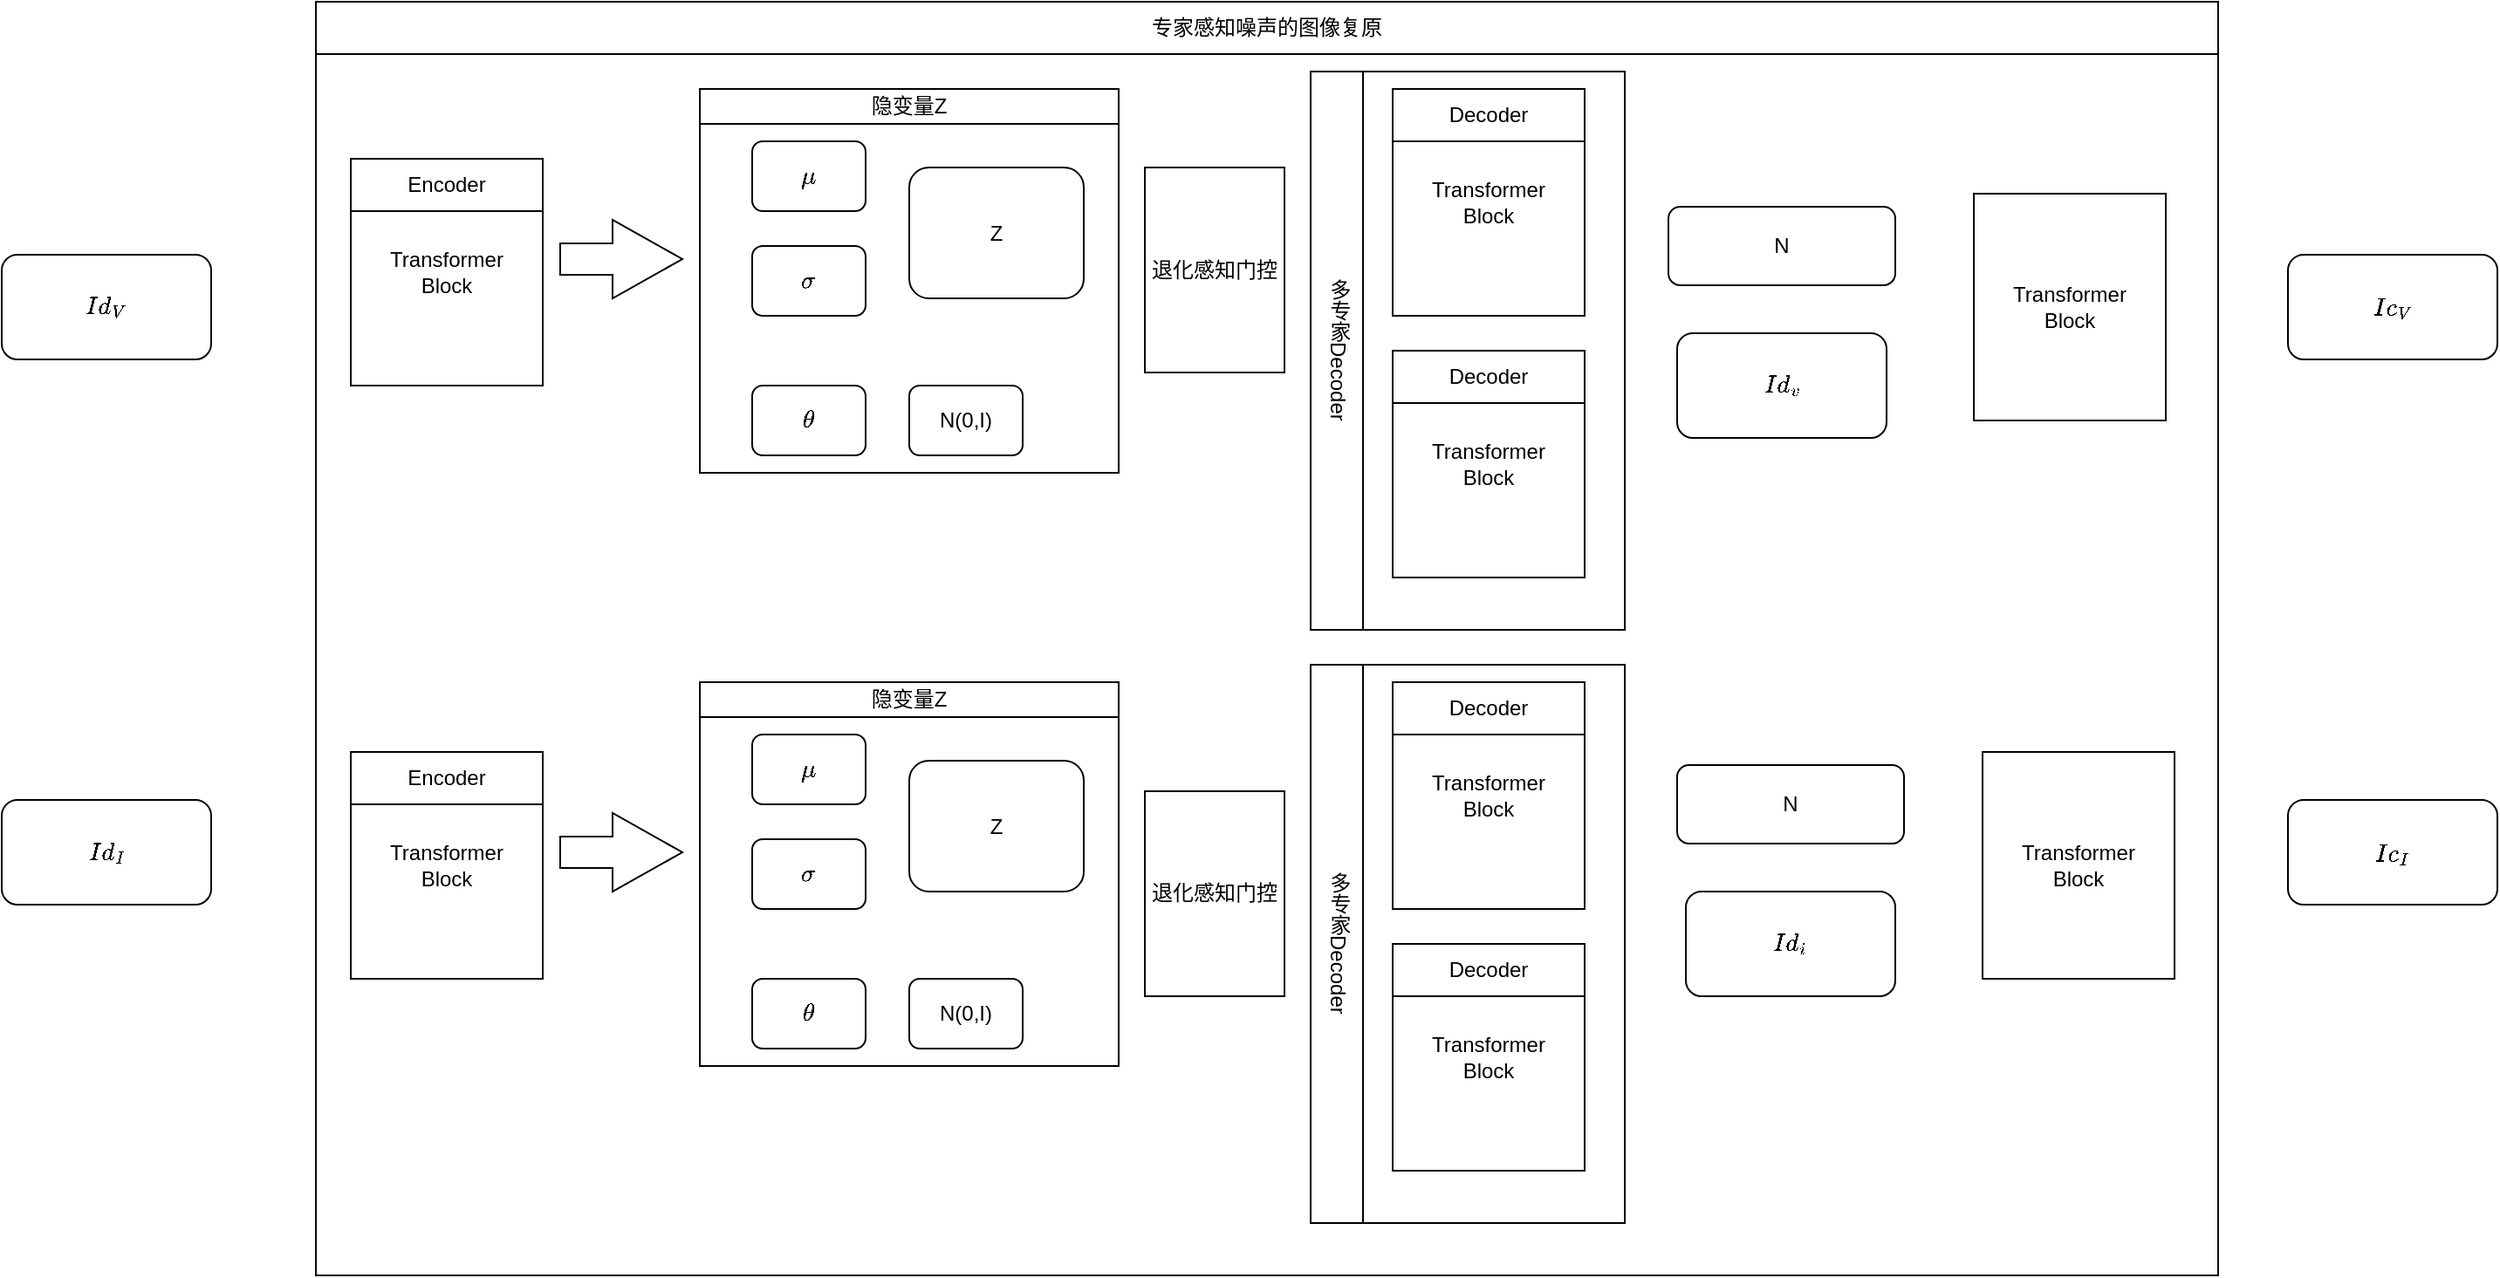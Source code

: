 <mxfile version="28.1.1">
  <diagram name="第 1 页" id="RGmQroDqB4q25eG4RAZ-">
    <mxGraphModel dx="1678" dy="874" grid="1" gridSize="10" guides="1" tooltips="1" connect="1" arrows="1" fold="1" page="1" pageScale="1" pageWidth="827" pageHeight="1169" math="1" shadow="0">
      <root>
        <mxCell id="0" />
        <mxCell id="1" parent="0" />
        <mxCell id="-YEli1nWcmMKRqae06TI-6" value="$$Id_V$$" style="rounded=1;whiteSpace=wrap;html=1;" vertex="1" parent="1">
          <mxGeometry x="30" y="145" width="120" height="60" as="geometry" />
        </mxCell>
        <mxCell id="-YEli1nWcmMKRqae06TI-7" value="$$Id_I$$" style="rounded=1;whiteSpace=wrap;html=1;" vertex="1" parent="1">
          <mxGeometry x="30" y="457.5" width="120" height="60" as="geometry" />
        </mxCell>
        <mxCell id="-YEli1nWcmMKRqae06TI-8" value="" style="rounded=0;whiteSpace=wrap;html=1;" vertex="1" parent="1">
          <mxGeometry x="210" width="1090" height="730" as="geometry" />
        </mxCell>
        <mxCell id="-YEli1nWcmMKRqae06TI-9" value="专家感知噪声的图像复原" style="rounded=0;whiteSpace=wrap;html=1;" vertex="1" parent="1">
          <mxGeometry x="210" width="1090" height="30" as="geometry" />
        </mxCell>
        <mxCell id="-YEli1nWcmMKRqae06TI-10" value="Transformer&lt;br&gt;Block" style="rounded=0;whiteSpace=wrap;html=1;" vertex="1" parent="1">
          <mxGeometry x="230" y="90" width="110" height="130" as="geometry" />
        </mxCell>
        <mxCell id="-YEli1nWcmMKRqae06TI-11" value="Encoder" style="rounded=0;whiteSpace=wrap;html=1;" vertex="1" parent="1">
          <mxGeometry x="230" y="90" width="110" height="30" as="geometry" />
        </mxCell>
        <mxCell id="-YEli1nWcmMKRqae06TI-29" value="" style="rounded=0;whiteSpace=wrap;html=1;" vertex="1" parent="1">
          <mxGeometry x="430" y="50" width="240" height="220" as="geometry" />
        </mxCell>
        <mxCell id="-YEli1nWcmMKRqae06TI-14" value="Z" style="rounded=1;whiteSpace=wrap;html=1;" vertex="1" parent="1">
          <mxGeometry x="550" y="95" width="100" height="75" as="geometry" />
        </mxCell>
        <mxCell id="-YEli1nWcmMKRqae06TI-15" value="$$\mu$$" style="rounded=1;whiteSpace=wrap;html=1;" vertex="1" parent="1">
          <mxGeometry x="460" y="80" width="65" height="40" as="geometry" />
        </mxCell>
        <mxCell id="-YEli1nWcmMKRqae06TI-16" value="$$\sigma$$" style="rounded=1;whiteSpace=wrap;html=1;" vertex="1" parent="1">
          <mxGeometry x="460" y="140" width="65" height="40" as="geometry" />
        </mxCell>
        <mxCell id="-YEli1nWcmMKRqae06TI-18" value="N(0,I)" style="rounded=1;whiteSpace=wrap;html=1;" vertex="1" parent="1">
          <mxGeometry x="550" y="220" width="65" height="40" as="geometry" />
        </mxCell>
        <mxCell id="-YEli1nWcmMKRqae06TI-37" value="" style="rounded=0;whiteSpace=wrap;html=1;" vertex="1" parent="1">
          <mxGeometry x="780" y="40" width="180" height="320" as="geometry" />
        </mxCell>
        <mxCell id="-YEli1nWcmMKRqae06TI-23" value="Transformer&lt;br&gt;Block" style="rounded=0;whiteSpace=wrap;html=1;" vertex="1" parent="1">
          <mxGeometry x="827" y="50" width="110" height="130" as="geometry" />
        </mxCell>
        <mxCell id="-YEli1nWcmMKRqae06TI-24" value="Decoder" style="rounded=0;whiteSpace=wrap;html=1;" vertex="1" parent="1">
          <mxGeometry x="827" y="50" width="110" height="30" as="geometry" />
        </mxCell>
        <mxCell id="-YEli1nWcmMKRqae06TI-25" value="Transformer&lt;br&gt;Block" style="rounded=0;whiteSpace=wrap;html=1;" vertex="1" parent="1">
          <mxGeometry x="827" y="200" width="110" height="130" as="geometry" />
        </mxCell>
        <mxCell id="-YEli1nWcmMKRqae06TI-26" value="Decoder" style="rounded=0;whiteSpace=wrap;html=1;" vertex="1" parent="1">
          <mxGeometry x="827" y="200" width="110" height="30" as="geometry" />
        </mxCell>
        <mxCell id="-YEli1nWcmMKRqae06TI-27" value="$$\theta$$" style="rounded=1;whiteSpace=wrap;html=1;" vertex="1" parent="1">
          <mxGeometry x="460" y="220" width="65" height="40" as="geometry" />
        </mxCell>
        <mxCell id="-YEli1nWcmMKRqae06TI-30" value="隐变量Z" style="rounded=0;whiteSpace=wrap;html=1;" vertex="1" parent="1">
          <mxGeometry x="430" y="50" width="240" height="20" as="geometry" />
        </mxCell>
        <mxCell id="-YEli1nWcmMKRqae06TI-32" value="" style="html=1;shadow=0;dashed=0;align=center;verticalAlign=middle;shape=mxgraph.arrows2.arrow;dy=0.6;dx=40;notch=0;" vertex="1" parent="1">
          <mxGeometry x="350" y="125" width="70" height="45" as="geometry" />
        </mxCell>
        <mxCell id="-YEli1nWcmMKRqae06TI-38" value="多专家Decoder" style="rounded=0;whiteSpace=wrap;html=1;textDirection=vertical-lr;" vertex="1" parent="1">
          <mxGeometry x="780" y="40" width="30" height="320" as="geometry" />
        </mxCell>
        <mxCell id="-YEli1nWcmMKRqae06TI-54" value="Transformer&lt;br&gt;Block" style="rounded=0;whiteSpace=wrap;html=1;" vertex="1" parent="1">
          <mxGeometry x="230" y="430" width="110" height="130" as="geometry" />
        </mxCell>
        <mxCell id="-YEli1nWcmMKRqae06TI-55" value="Encoder" style="rounded=0;whiteSpace=wrap;html=1;" vertex="1" parent="1">
          <mxGeometry x="230" y="430" width="110" height="30" as="geometry" />
        </mxCell>
        <mxCell id="-YEli1nWcmMKRqae06TI-56" value="" style="rounded=0;whiteSpace=wrap;html=1;" vertex="1" parent="1">
          <mxGeometry x="430" y="390" width="240" height="220" as="geometry" />
        </mxCell>
        <mxCell id="-YEli1nWcmMKRqae06TI-57" value="Z" style="rounded=1;whiteSpace=wrap;html=1;" vertex="1" parent="1">
          <mxGeometry x="550" y="435" width="100" height="75" as="geometry" />
        </mxCell>
        <mxCell id="-YEli1nWcmMKRqae06TI-58" value="$$\mu$$" style="rounded=1;whiteSpace=wrap;html=1;" vertex="1" parent="1">
          <mxGeometry x="460" y="420" width="65" height="40" as="geometry" />
        </mxCell>
        <mxCell id="-YEli1nWcmMKRqae06TI-59" value="$$\sigma$$" style="rounded=1;whiteSpace=wrap;html=1;" vertex="1" parent="1">
          <mxGeometry x="460" y="480" width="65" height="40" as="geometry" />
        </mxCell>
        <mxCell id="-YEli1nWcmMKRqae06TI-60" value="N(0,I)" style="rounded=1;whiteSpace=wrap;html=1;" vertex="1" parent="1">
          <mxGeometry x="550" y="560" width="65" height="40" as="geometry" />
        </mxCell>
        <mxCell id="-YEli1nWcmMKRqae06TI-61" value="" style="rounded=0;whiteSpace=wrap;html=1;" vertex="1" parent="1">
          <mxGeometry x="780" y="380" width="180" height="320" as="geometry" />
        </mxCell>
        <mxCell id="-YEli1nWcmMKRqae06TI-62" value="Transformer&lt;br&gt;Block" style="rounded=0;whiteSpace=wrap;html=1;" vertex="1" parent="1">
          <mxGeometry x="827" y="390" width="110" height="130" as="geometry" />
        </mxCell>
        <mxCell id="-YEli1nWcmMKRqae06TI-63" value="Decoder" style="rounded=0;whiteSpace=wrap;html=1;" vertex="1" parent="1">
          <mxGeometry x="827" y="390" width="110" height="30" as="geometry" />
        </mxCell>
        <mxCell id="-YEli1nWcmMKRqae06TI-64" value="Transformer&lt;br&gt;Block" style="rounded=0;whiteSpace=wrap;html=1;" vertex="1" parent="1">
          <mxGeometry x="827" y="540" width="110" height="130" as="geometry" />
        </mxCell>
        <mxCell id="-YEli1nWcmMKRqae06TI-65" value="Decoder" style="rounded=0;whiteSpace=wrap;html=1;" vertex="1" parent="1">
          <mxGeometry x="827" y="540" width="110" height="30" as="geometry" />
        </mxCell>
        <mxCell id="-YEli1nWcmMKRqae06TI-66" value="$$\theta$$" style="rounded=1;whiteSpace=wrap;html=1;" vertex="1" parent="1">
          <mxGeometry x="460" y="560" width="65" height="40" as="geometry" />
        </mxCell>
        <mxCell id="-YEli1nWcmMKRqae06TI-67" value="隐变量Z" style="rounded=0;whiteSpace=wrap;html=1;" vertex="1" parent="1">
          <mxGeometry x="430" y="390" width="240" height="20" as="geometry" />
        </mxCell>
        <mxCell id="-YEli1nWcmMKRqae06TI-68" value="" style="html=1;shadow=0;dashed=0;align=center;verticalAlign=middle;shape=mxgraph.arrows2.arrow;dy=0.6;dx=40;notch=0;" vertex="1" parent="1">
          <mxGeometry x="350" y="465" width="70" height="45" as="geometry" />
        </mxCell>
        <mxCell id="-YEli1nWcmMKRqae06TI-70" value="多专家Decoder" style="rounded=0;whiteSpace=wrap;html=1;textDirection=vertical-lr;" vertex="1" parent="1">
          <mxGeometry x="780" y="380" width="30" height="320" as="geometry" />
        </mxCell>
        <mxCell id="-YEli1nWcmMKRqae06TI-71" value="N" style="rounded=1;whiteSpace=wrap;html=1;" vertex="1" parent="1">
          <mxGeometry x="985" y="117.5" width="130" height="45" as="geometry" />
        </mxCell>
        <mxCell id="-YEli1nWcmMKRqae06TI-72" value="$$Id_v$$" style="rounded=1;whiteSpace=wrap;html=1;" vertex="1" parent="1">
          <mxGeometry x="990" y="190" width="120" height="60" as="geometry" />
        </mxCell>
        <mxCell id="-YEli1nWcmMKRqae06TI-73" value="Transformer&lt;br&gt;Block" style="rounded=0;whiteSpace=wrap;html=1;" vertex="1" parent="1">
          <mxGeometry x="1160" y="110" width="110" height="130" as="geometry" />
        </mxCell>
        <mxCell id="-YEli1nWcmMKRqae06TI-75" value="N" style="rounded=1;whiteSpace=wrap;html=1;" vertex="1" parent="1">
          <mxGeometry x="990" y="437.5" width="130" height="45" as="geometry" />
        </mxCell>
        <mxCell id="-YEli1nWcmMKRqae06TI-76" value="$$Id_i$$" style="rounded=1;whiteSpace=wrap;html=1;" vertex="1" parent="1">
          <mxGeometry x="995" y="510" width="120" height="60" as="geometry" />
        </mxCell>
        <mxCell id="-YEli1nWcmMKRqae06TI-77" value="Transformer&lt;br&gt;Block" style="rounded=0;whiteSpace=wrap;html=1;" vertex="1" parent="1">
          <mxGeometry x="1165" y="430" width="110" height="130" as="geometry" />
        </mxCell>
        <mxCell id="-YEli1nWcmMKRqae06TI-78" value="$$Ic_V$$" style="rounded=1;whiteSpace=wrap;html=1;" vertex="1" parent="1">
          <mxGeometry x="1340" y="145" width="120" height="60" as="geometry" />
        </mxCell>
        <mxCell id="-YEli1nWcmMKRqae06TI-79" value="$$Ic_I$$" style="rounded=1;whiteSpace=wrap;html=1;" vertex="1" parent="1">
          <mxGeometry x="1340" y="457.5" width="120" height="60" as="geometry" />
        </mxCell>
        <mxCell id="-YEli1nWcmMKRqae06TI-80" value="退化感知门控" style="rounded=0;whiteSpace=wrap;html=1;" vertex="1" parent="1">
          <mxGeometry x="685" y="95" width="80" height="117.5" as="geometry" />
        </mxCell>
        <mxCell id="-YEli1nWcmMKRqae06TI-81" value="退化感知门控" style="rounded=0;whiteSpace=wrap;html=1;" vertex="1" parent="1">
          <mxGeometry x="685" y="452.5" width="80" height="117.5" as="geometry" />
        </mxCell>
      </root>
    </mxGraphModel>
  </diagram>
</mxfile>
